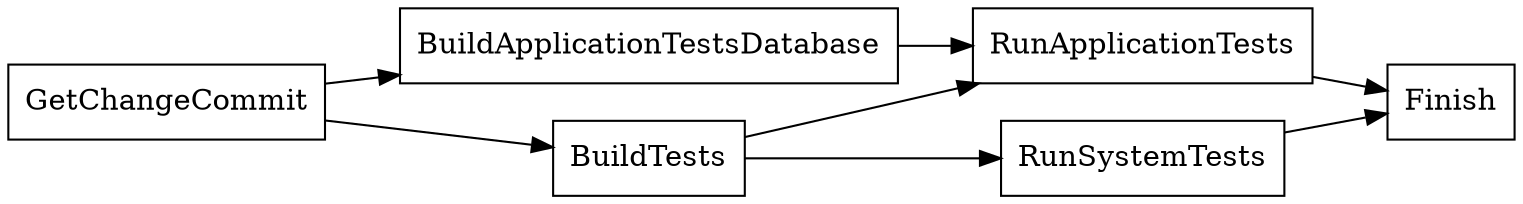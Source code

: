 digraph {
    node[shape=rectangle];
    rankdir="LR";
    GetChangeCommit->BuildApplicationTestsDatabase;
    GetChangeCommit->BuildTests;
    BuildApplicationTestsDatabase -> RunApplicationTests;
    BuildTests -> RunApplicationTests;
    BuildTests -> RunSystemTests;
    RunSystemTests -> Finish;
    RunApplicationTests -> Finish;
}